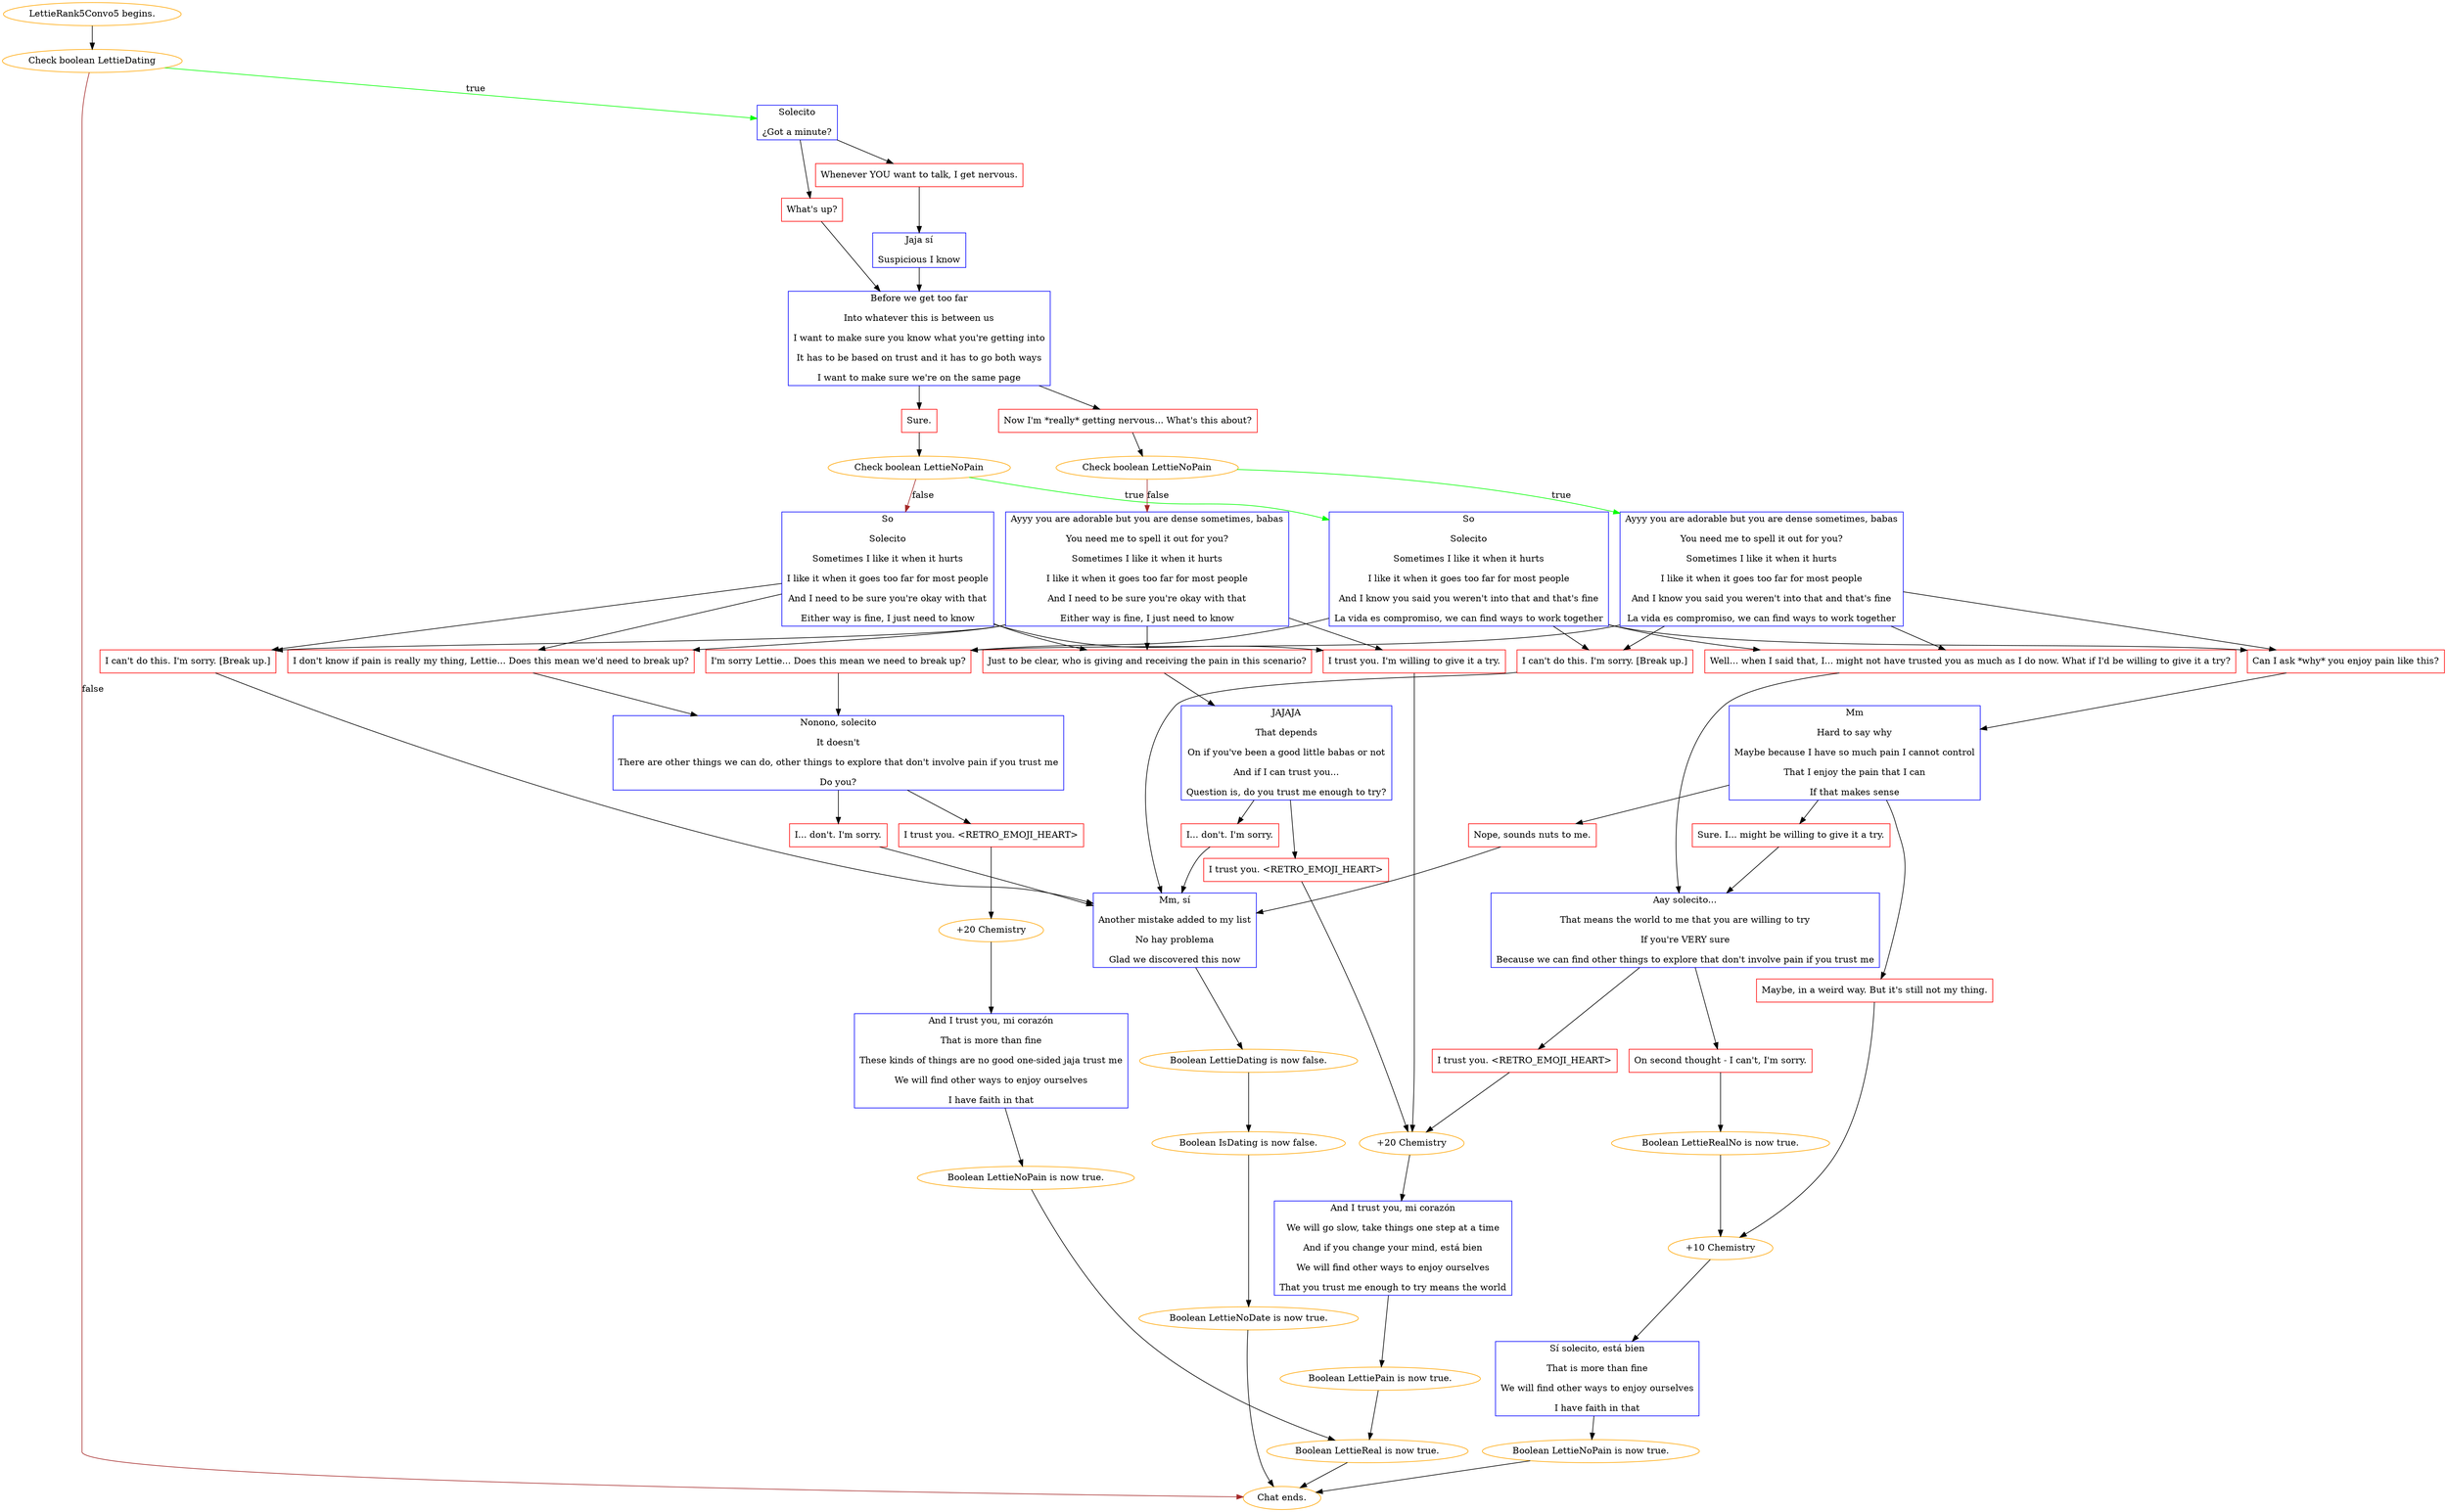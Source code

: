 digraph {
	"LettieRank5Convo5 begins." [color=orange];
		"LettieRank5Convo5 begins." -> 2190;
	2190 [label="Check boolean LettieDating",color=orange];
		2190 -> 2192 [label=true,color=green];
		2190 -> "Chat ends." [label=false,color=brown];
	2192 [label="Solecito
¿Got a minute?",shape=box,color=blue];
		2192 -> 2193;
		2192 -> 2194;
	"Chat ends." [color=orange];
	2193 [label="What's up?",shape=box,color=red];
		2193 -> 2196;
	2194 [label="Whenever YOU want to talk, I get nervous.",shape=box,color=red];
		2194 -> 2195;
	2196 [label="Before we get too far
Into whatever this is between us
I want to make sure you know what you're getting into
It has to be based on trust and it has to go both ways
I want to make sure we're on the same page",shape=box,color=blue];
		2196 -> 2197;
		2196 -> 2198;
	2195 [label="Jaja sí
Suspicious I know",shape=box,color=blue];
		2195 -> 2196;
	2197 [label="Sure.",shape=box,color=red];
		2197 -> 2201;
	2198 [label="Now I'm *really* getting nervous... What's this about?",shape=box,color=red];
		2198 -> 2199;
	2201 [label="Check boolean LettieNoPain",color=orange];
		2201 -> 2202 [label=true,color=green];
		2201 -> 2200 [label=false,color=brown];
	2199 [label="Check boolean LettieNoPain",color=orange];
		2199 -> 2203 [label=true,color=green];
		2199 -> 2204 [label=false,color=brown];
	2202 [label="So
Solecito
Sometimes I like it when it hurts
I like it when it goes too far for most people
And I know you said you weren't into that and that's fine
La vida es compromiso, we can find ways to work together",shape=box,color=blue];
		2202 -> 2209;
		2202 -> 2210;
		2202 -> 2212;
		2202 -> 2213;
	2200 [label="So
Solecito
Sometimes I like it when it hurts
I like it when it goes too far for most people
And I need to be sure you're okay with that
Either way is fine, I just need to know",shape=box,color=blue];
		2200 -> 2205;
		2200 -> 2206;
		2200 -> 2207;
		2200 -> 2208;
	2203 [label="Ayyy you are adorable but you are dense sometimes, babas
You need me to spell it out for you?
Sometimes I like it when it hurts
I like it when it goes too far for most people
And I know you said you weren't into that and that's fine
La vida es compromiso, we can find ways to work together",shape=box,color=blue];
		2203 -> 2209;
		2203 -> 2210;
		2203 -> 2212;
		2203 -> 2213;
	2204 [label="Ayyy you are adorable but you are dense sometimes, babas
You need me to spell it out for you?
Sometimes I like it when it hurts
I like it when it goes too far for most people
And I need to be sure you're okay with that
Either way is fine, I just need to know",shape=box,color=blue];
		2204 -> 2205;
		2204 -> 2206;
		2204 -> 2207;
		2204 -> 2208;
	2209 [label="I'm sorry Lettie... Does this mean we need to break up?",shape=box,color=red];
		2209 -> 2214;
	2210 [label="Well... when I said that, I... might not have trusted you as much as I do now. What if I'd be willing to give it a try?",shape=box,color=red];
		2210 -> 2238;
	2212 [label="Can I ask *why* you enjoy pain like this?",shape=box,color=red];
		2212 -> 2215;
	2213 [label="I can't do this. I'm sorry. [Break up.]",shape=box,color=red];
		2213 -> j2595180463;
	2205 [label="I can't do this. I'm sorry. [Break up.]",shape=box,color=red];
		2205 -> j2595180463;
	2206 [label="Just to be clear, who is giving and receiving the pain in this scenario?",shape=box,color=red];
		2206 -> 2211;
	2207 [label="I trust you. I'm willing to give it a try.",shape=box,color=red];
		2207 -> j302847249;
	2208 [label="I don't know if pain is really my thing, Lettie... Does this mean we'd need to break up?",shape=box,color=red];
		2208 -> 2214;
	2214 [label="Nonono, solecito
It doesn't
There are other things we can do, other things to explore that don't involve pain if you trust me
Do you?",shape=box,color=blue];
		2214 -> 2224;
		2214 -> 2225;
	2238 [label="Aay solecito...
That means the world to me that you are willing to try
If you're VERY sure
Because we can find other things to explore that don't involve pain if you trust me",shape=box,color=blue];
		2238 -> 2239;
		2238 -> 2240;
	2215 [label="Mm
Hard to say why
Maybe because I have so much pain I cannot control
That I enjoy the pain that I can
If that makes sense",shape=box,color=blue];
		2215 -> 2226;
		2215 -> 2228;
		2215 -> 2227;
	j2595180463 [label="Mm, sí
Another mistake added to my list
No hay problema
Glad we discovered this now",shape=box,color=blue];
		j2595180463 -> j30836566;
	2211 [label="JAJAJA
That depends
On if you've been a good little babas or not
And if I can trust you...
Question is, do you trust me enough to try?",shape=box,color=blue];
		2211 -> 2217;
		2211 -> 2216;
	j302847249 [label="+20 Chemistry",color=orange];
		j302847249 -> j3660319323;
	2224 [label="I trust you. <RETRO_EMOJI_HEART>",shape=box,color=red];
		2224 -> j2704512281;
	2225 [label="I... don't. I'm sorry.",shape=box,color=red];
		2225 -> j2595180463;
	2239 [label="I trust you. <RETRO_EMOJI_HEART>",shape=box,color=red];
		2239 -> j302847249;
	2240 [label="On second thought - I can't, I'm sorry.",shape=box,color=red];
		2240 -> j910358604;
	2226 [label="Sure. I... might be willing to give it a try.",shape=box,color=red];
		2226 -> 2238;
	2228 [label="Maybe, in a weird way. But it's still not my thing.",shape=box,color=red];
		2228 -> j1812832776;
	2227 [label="Nope, sounds nuts to me.",shape=box,color=red];
		2227 -> j2595180463;
	j30836566 [label="Boolean LettieDating is now false.",color=orange];
		j30836566 -> j4031970331;
	2217 [label="I trust you. <RETRO_EMOJI_HEART>",shape=box,color=red];
		2217 -> j302847249;
	2216 [label="I... don't. I'm sorry.",shape=box,color=red];
		2216 -> j2595180463;
	j3660319323 [label="And I trust you, mi corazón
We will go slow, take things one step at a time
And if you change your mind, está bien
We will find other ways to enjoy ourselves
That you trust me enough to try means the world",shape=box,color=blue];
		j3660319323 -> j3591311196;
	j2704512281 [label="+20 Chemistry",color=orange];
		j2704512281 -> j4212302170;
	j910358604 [label="Boolean LettieRealNo is now true.",color=orange];
		j910358604 -> j1812832776;
	j1812832776 [label="+10 Chemistry",color=orange];
		j1812832776 -> j1144191738;
	j4031970331 [label="Boolean IsDating is now false.",color=orange];
		j4031970331 -> j3065772033;
	j3591311196 [label="Boolean LettiePain is now true.",color=orange];
		j3591311196 -> j124228052;
	j4212302170 [label="And I trust you, mi corazón
That is more than fine
These kinds of things are no good one-sided jaja trust me
We will find other ways to enjoy ourselves
I have faith in that",shape=box,color=blue];
		j4212302170 -> j1129507415;
	j1144191738 [label="Sí solecito, está bien
That is more than fine
We will find other ways to enjoy ourselves
I have faith in that",shape=box,color=blue];
		j1144191738 -> j302908037;
	j3065772033 [label="Boolean LettieNoDate is now true.",color=orange];
		j3065772033 -> "Chat ends.";
	j124228052 [label="Boolean LettieReal is now true.",color=orange];
		j124228052 -> "Chat ends.";
	j1129507415 [label="Boolean LettieNoPain is now true.",color=orange];
		j1129507415 -> j124228052;
	j302908037 [label="Boolean LettieNoPain is now true.",color=orange];
		j302908037 -> "Chat ends.";
}